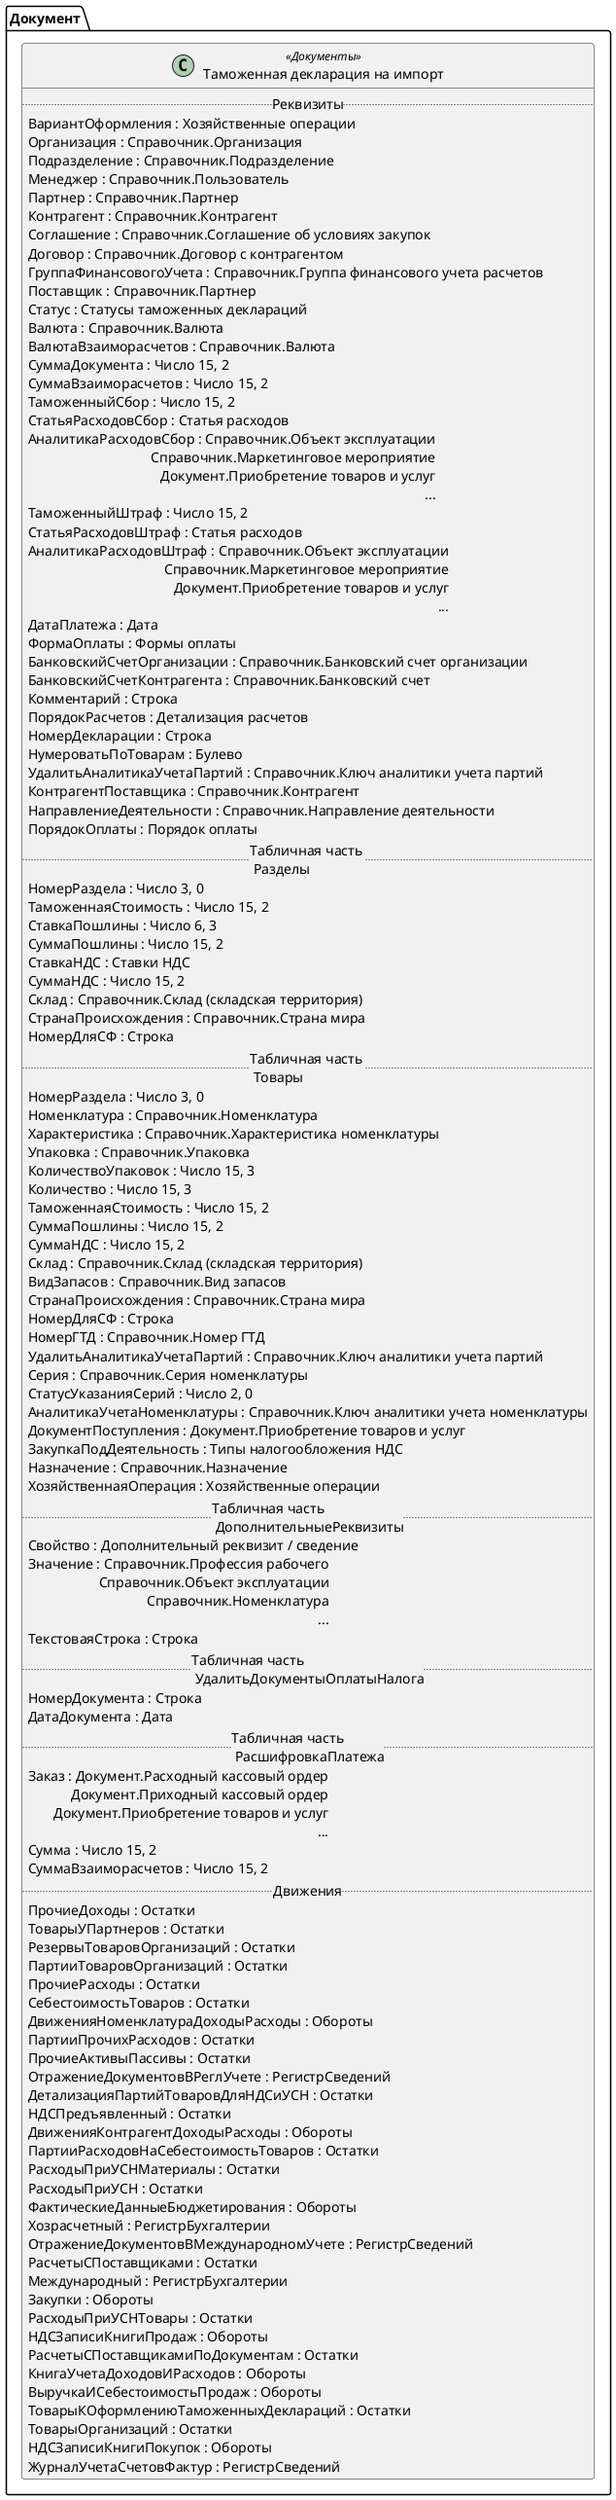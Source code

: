 ﻿@startuml ТаможеннаяДекларацияИмпорт
'!include templates.wsd
'..\include templates.wsd
class Документ.ТаможеннаяДекларацияИмпорт as "Таможенная декларация на импорт" <<Документы>>
{
..Реквизиты..
ВариантОформления : Хозяйственные операции
Организация : Справочник.Организация
Подразделение : Справочник.Подразделение
Менеджер : Справочник.Пользователь
Партнер : Справочник.Партнер
Контрагент : Справочник.Контрагент
Соглашение : Справочник.Соглашение об условиях закупок
Договор : Справочник.Договор с контрагентом
ГруппаФинансовогоУчета : Справочник.Группа финансового учета расчетов
Поставщик : Справочник.Партнер
Статус : Статусы таможенных деклараций
Валюта : Справочник.Валюта
ВалютаВзаиморасчетов : Справочник.Валюта
СуммаДокумента : Число 15, 2
СуммаВзаиморасчетов : Число 15, 2
ТаможенныйСбор : Число 15, 2
СтатьяРасходовСбор : Статья расходов
АналитикаРасходовСбор : Справочник.Объект эксплуатации\rСправочник.Маркетинговое мероприятие\rДокумент.Приобретение товаров и услуг\r...
ТаможенныйШтраф : Число 15, 2
СтатьяРасходовШтраф : Статья расходов
АналитикаРасходовШтраф : Справочник.Объект эксплуатации\rСправочник.Маркетинговое мероприятие\rДокумент.Приобретение товаров и услуг\r...
ДатаПлатежа : Дата
ФормаОплаты : Формы оплаты
БанковскийСчетОрганизации : Справочник.Банковский счет организации
БанковскийСчетКонтрагента : Справочник.Банковский счет
Комментарий : Строка
ПорядокРасчетов : Детализация расчетов
НомерДекларации : Строка
НумероватьПоТоварам : Булево
УдалитьАналитикаУчетаПартий : Справочник.Ключ аналитики учета партий
КонтрагентПоставщика : Справочник.Контрагент
НаправлениеДеятельности : Справочник.Направление деятельности
ПорядокОплаты : Порядок оплаты
..Табличная часть \n Разделы..
НомерРаздела : Число 3, 0
ТаможеннаяСтоимость : Число 15, 2
СтавкаПошлины : Число 6, 3
СуммаПошлины : Число 15, 2
СтавкаНДС : Ставки НДС
СуммаНДС : Число 15, 2
Склад : Справочник.Склад (складская территория)
СтранаПроисхождения : Справочник.Страна мира
НомерДляСФ : Строка
..Табличная часть \n Товары..
НомерРаздела : Число 3, 0
Номенклатура : Справочник.Номенклатура
Характеристика : Справочник.Характеристика номенклатуры
Упаковка : Справочник.Упаковка
КоличествоУпаковок : Число 15, 3
Количество : Число 15, 3
ТаможеннаяСтоимость : Число 15, 2
СуммаПошлины : Число 15, 2
СуммаНДС : Число 15, 2
Склад : Справочник.Склад (складская территория)
ВидЗапасов : Справочник.Вид запасов
СтранаПроисхождения : Справочник.Страна мира
НомерДляСФ : Строка
НомерГТД : Справочник.Номер ГТД
УдалитьАналитикаУчетаПартий : Справочник.Ключ аналитики учета партий
Серия : Справочник.Серия номенклатуры
СтатусУказанияСерий : Число 2, 0
АналитикаУчетаНоменклатуры : Справочник.Ключ аналитики учета номенклатуры
ДокументПоступления : Документ.Приобретение товаров и услуг
ЗакупкаПодДеятельность : Типы налогообложения НДС
Назначение : Справочник.Назначение
ХозяйственнаяОперация : Хозяйственные операции
..Табличная часть \n ДополнительныеРеквизиты..
Свойство : Дополнительный реквизит / сведение
Значение : Справочник.Профессия рабочего\rСправочник.Объект эксплуатации\rСправочник.Номенклатура\r...
ТекстоваяСтрока : Строка
..Табличная часть \n УдалитьДокументыОплатыНалога..
НомерДокумента : Строка
ДатаДокумента : Дата
..Табличная часть \n РасшифровкаПлатежа..
Заказ : Документ.Расходный кассовый ордер\rДокумент.Приходный кассовый ордер\rДокумент.Приобретение товаров и услуг\r...
Сумма : Число 15, 2
СуммаВзаиморасчетов : Число 15, 2
..Движения..
ПрочиеДоходы : Остатки
ТоварыУПартнеров : Остатки
РезервыТоваровОрганизаций : Остатки
ПартииТоваровОрганизаций : Остатки
ПрочиеРасходы : Остатки
СебестоимостьТоваров : Остатки
ДвиженияНоменклатураДоходыРасходы : Обороты
ПартииПрочихРасходов : Остатки
ПрочиеАктивыПассивы : Остатки
ОтражениеДокументовВРеглУчете : РегистрСведений
ДетализацияПартийТоваровДляНДСиУСН : Остатки
НДСПредъявленный : Остатки
ДвиженияКонтрагентДоходыРасходы : Обороты
ПартииРасходовНаСебестоимостьТоваров : Остатки
РасходыПриУСНМатериалы : Остатки
РасходыПриУСН : Остатки
ФактическиеДанныеБюджетирования : Обороты
Хозрасчетный : РегистрБухгалтерии
ОтражениеДокументовВМеждународномУчете : РегистрСведений
РасчетыСПоставщиками : Остатки
Международный : РегистрБухгалтерии
Закупки : Обороты
РасходыПриУСНТовары : Остатки
НДСЗаписиКнигиПродаж : Обороты
РасчетыСПоставщикамиПоДокументам : Остатки
КнигаУчетаДоходовИРасходов : Обороты
ВыручкаИСебестоимостьПродаж : Обороты
ТоварыКОформлениюТаможенныхДеклараций : Остатки
ТоварыОрганизаций : Остатки
НДСЗаписиКнигиПокупок : Обороты
ЖурналУчетаСчетовФактур : РегистрСведений
}
@enduml
